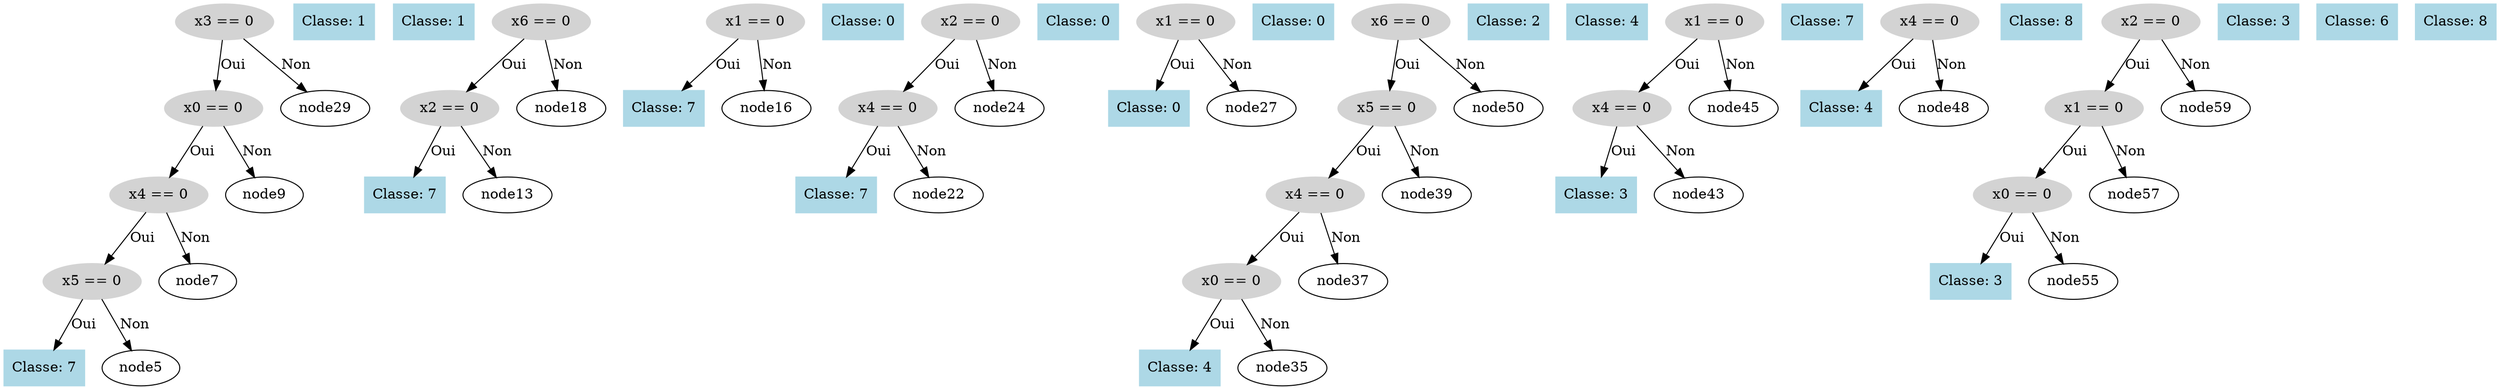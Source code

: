 digraph DecisionTree {
  node0 [label="x3 == 0", shape=ellipse, style=filled, color=lightgray];
  node0 -> node1 [label="Oui"];
  node1 [label="x0 == 0", shape=ellipse, style=filled, color=lightgray];
  node1 -> node2 [label="Oui"];
  node2 [label="x4 == 0", shape=ellipse, style=filled, color=lightgray];
  node2 -> node3 [label="Oui"];
  node3 [label="x5 == 0", shape=ellipse, style=filled, color=lightgray];
  node3 -> node4 [label="Oui"];
  node4 [label="Classe: 7", shape=box, style=filled, color=lightblue];
  node3 -> node5 [label="Non"];
  node6 [label="Classe: 1", shape=box, style=filled, color=lightblue];
  node2 -> node7 [label="Non"];
  node8 [label="Classe: 1", shape=box, style=filled, color=lightblue];
  node1 -> node9 [label="Non"];
  node10 [label="x6 == 0", shape=ellipse, style=filled, color=lightgray];
  node10 -> node11 [label="Oui"];
  node11 [label="x2 == 0", shape=ellipse, style=filled, color=lightgray];
  node11 -> node12 [label="Oui"];
  node12 [label="Classe: 7", shape=box, style=filled, color=lightblue];
  node11 -> node13 [label="Non"];
  node14 [label="x1 == 0", shape=ellipse, style=filled, color=lightgray];
  node14 -> node15 [label="Oui"];
  node15 [label="Classe: 7", shape=box, style=filled, color=lightblue];
  node14 -> node16 [label="Non"];
  node17 [label="Classe: 0", shape=box, style=filled, color=lightblue];
  node10 -> node18 [label="Non"];
  node19 [label="x2 == 0", shape=ellipse, style=filled, color=lightgray];
  node19 -> node20 [label="Oui"];
  node20 [label="x4 == 0", shape=ellipse, style=filled, color=lightgray];
  node20 -> node21 [label="Oui"];
  node21 [label="Classe: 7", shape=box, style=filled, color=lightblue];
  node20 -> node22 [label="Non"];
  node23 [label="Classe: 0", shape=box, style=filled, color=lightblue];
  node19 -> node24 [label="Non"];
  node25 [label="x1 == 0", shape=ellipse, style=filled, color=lightgray];
  node25 -> node26 [label="Oui"];
  node26 [label="Classe: 0", shape=box, style=filled, color=lightblue];
  node25 -> node27 [label="Non"];
  node28 [label="Classe: 0", shape=box, style=filled, color=lightblue];
  node0 -> node29 [label="Non"];
  node30 [label="x6 == 0", shape=ellipse, style=filled, color=lightgray];
  node30 -> node31 [label="Oui"];
  node31 [label="x5 == 0", shape=ellipse, style=filled, color=lightgray];
  node31 -> node32 [label="Oui"];
  node32 [label="x4 == 0", shape=ellipse, style=filled, color=lightgray];
  node32 -> node33 [label="Oui"];
  node33 [label="x0 == 0", shape=ellipse, style=filled, color=lightgray];
  node33 -> node34 [label="Oui"];
  node34 [label="Classe: 4", shape=box, style=filled, color=lightblue];
  node33 -> node35 [label="Non"];
  node36 [label="Classe: 2", shape=box, style=filled, color=lightblue];
  node32 -> node37 [label="Non"];
  node38 [label="Classe: 4", shape=box, style=filled, color=lightblue];
  node31 -> node39 [label="Non"];
  node40 [label="x1 == 0", shape=ellipse, style=filled, color=lightgray];
  node40 -> node41 [label="Oui"];
  node41 [label="x4 == 0", shape=ellipse, style=filled, color=lightgray];
  node41 -> node42 [label="Oui"];
  node42 [label="Classe: 3", shape=box, style=filled, color=lightblue];
  node41 -> node43 [label="Non"];
  node44 [label="Classe: 7", shape=box, style=filled, color=lightblue];
  node40 -> node45 [label="Non"];
  node46 [label="x4 == 0", shape=ellipse, style=filled, color=lightgray];
  node46 -> node47 [label="Oui"];
  node47 [label="Classe: 4", shape=box, style=filled, color=lightblue];
  node46 -> node48 [label="Non"];
  node49 [label="Classe: 8", shape=box, style=filled, color=lightblue];
  node30 -> node50 [label="Non"];
  node51 [label="x2 == 0", shape=ellipse, style=filled, color=lightgray];
  node51 -> node52 [label="Oui"];
  node52 [label="x1 == 0", shape=ellipse, style=filled, color=lightgray];
  node52 -> node53 [label="Oui"];
  node53 [label="x0 == 0", shape=ellipse, style=filled, color=lightgray];
  node53 -> node54 [label="Oui"];
  node54 [label="Classe: 3", shape=box, style=filled, color=lightblue];
  node53 -> node55 [label="Non"];
  node56 [label="Classe: 3", shape=box, style=filled, color=lightblue];
  node52 -> node57 [label="Non"];
  node58 [label="Classe: 6", shape=box, style=filled, color=lightblue];
  node51 -> node59 [label="Non"];
  node60 [label="Classe: 8", shape=box, style=filled, color=lightblue];
}
